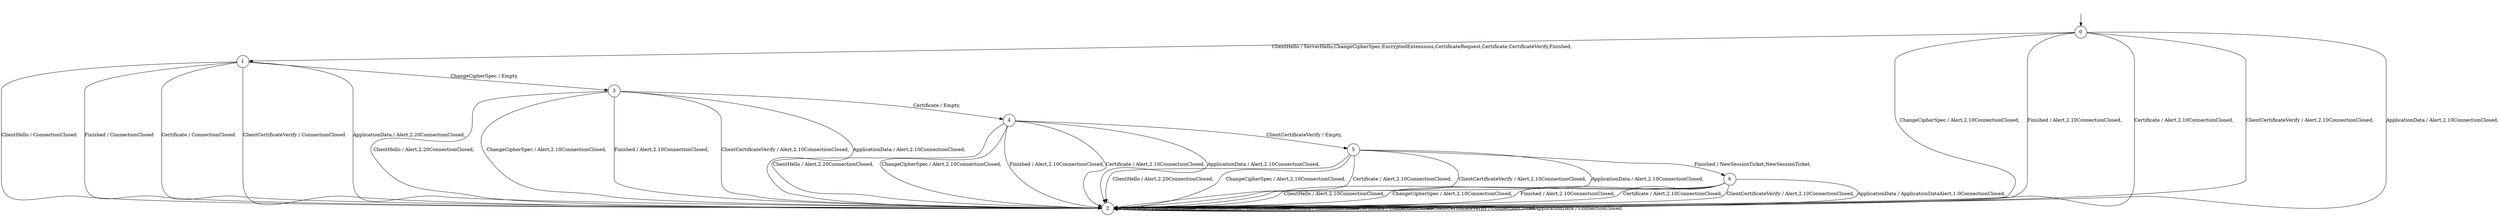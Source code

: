 digraph g {
__start0 [label="" shape="none"];

	s0 [shape="circle" label="0"];
	s1 [shape="circle" label="1"];
	s2 [shape="circle" label="2"];
	s3 [shape="circle" label="3"];
	s4 [shape="circle" label="4"];
	s5 [shape="circle" label="5"];
	s6 [shape="circle" label="6"];
	s0 -> s1 [label="ClientHello / ServerHello,ChangeCipherSpec,EncryptedExtensions,CertificateRequest,Certificate,CertificateVerify,Finished,"];
	s0 -> s2 [label="ChangeCipherSpec / Alert,2.10ConnectionClosed,"];
	s0 -> s2 [label="Finished / Alert,2.10ConnectionClosed,"];
	s0 -> s2 [label="Certificate / Alert,2.10ConnectionClosed,"];
	s0 -> s2 [label="ClientCertificateVerify / Alert,2.10ConnectionClosed,"];
	s0 -> s2 [label="ApplicationData / Alert,2.10ConnectionClosed,"];
	s1 -> s2 [label="ClientHello / ConnectionClosed"];
	s1 -> s3 [label="ChangeCipherSpec / Empty,"];
	s1 -> s2 [label="Finished / ConnectionClosed"];
	s1 -> s2 [label="Certificate / ConnectionClosed"];
	s1 -> s2 [label="ClientCertificateVerify / ConnectionClosed"];
	s1 -> s2 [label="ApplicationData / Alert,2.20ConnectionClosed,"];
	s2 -> s2 [label="ClientHello / ConnectionClosed"];
	s2 -> s2 [label="ChangeCipherSpec / ConnectionClosed"];
	s2 -> s2 [label="Finished / ConnectionClosed"];
	s2 -> s2 [label="Certificate / ConnectionClosed"];
	s2 -> s2 [label="ClientCertificateVerify / ConnectionClosed"];
	s2 -> s2 [label="ApplicationData / ConnectionClosed"];
	s3 -> s2 [label="ClientHello / Alert,2.20ConnectionClosed,"];
	s3 -> s2 [label="ChangeCipherSpec / Alert,2.10ConnectionClosed,"];
	s3 -> s2 [label="Finished / Alert,2.10ConnectionClosed,"];
	s3 -> s4 [label="Certificate / Empty,"];
	s3 -> s2 [label="ClientCertificateVerify / Alert,2.10ConnectionClosed,"];
	s3 -> s2 [label="ApplicationData / Alert,2.10ConnectionClosed,"];
	s4 -> s2 [label="ClientHello / Alert,2.20ConnectionClosed,"];
	s4 -> s2 [label="ChangeCipherSpec / Alert,2.10ConnectionClosed,"];
	s4 -> s2 [label="Finished / Alert,2.10ConnectionClosed,"];
	s4 -> s2 [label="Certificate / Alert,2.10ConnectionClosed,"];
	s4 -> s5 [label="ClientCertificateVerify / Empty,"];
	s4 -> s2 [label="ApplicationData / Alert,2.10ConnectionClosed,"];
	s5 -> s2 [label="ClientHello / Alert,2.20ConnectionClosed,"];
	s5 -> s2 [label="ChangeCipherSpec / Alert,2.10ConnectionClosed,"];
	s5 -> s6 [label="Finished / NewSessionTicket,NewSessionTicket,"];
	s5 -> s2 [label="Certificate / Alert,2.10ConnectionClosed,"];
	s5 -> s2 [label="ClientCertificateVerify / Alert,2.10ConnectionClosed,"];
	s5 -> s2 [label="ApplicationData / Alert,2.10ConnectionClosed,"];
	s6 -> s2 [label="ClientHello / Alert,2.10ConnectionClosed,"];
	s6 -> s2 [label="ChangeCipherSpec / Alert,2.10ConnectionClosed,"];
	s6 -> s2 [label="Finished / Alert,2.10ConnectionClosed,"];
	s6 -> s2 [label="Certificate / Alert,2.10ConnectionClosed,"];
	s6 -> s2 [label="ClientCertificateVerify / Alert,2.10ConnectionClosed,"];
	s6 -> s2 [label="ApplicationData / ApplicationDataAlert,1.0ConnectionClosed,"];

__start0 -> s0;
}
